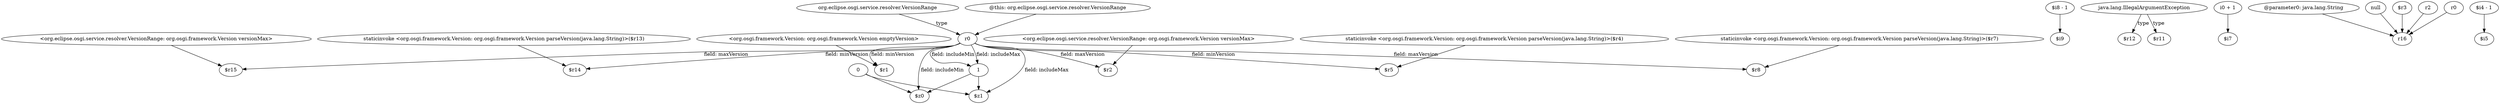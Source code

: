 digraph g {
0[label="r0"]
1[label="$r15"]
0->1[label="field: maxVersion"]
2[label="$i8 - 1"]
3[label="$i9"]
2->3[label=""]
4[label="org.eclipse.osgi.service.resolver.VersionRange"]
4->0[label="type"]
5[label="staticinvoke <org.osgi.framework.Version: org.osgi.framework.Version parseVersion(java.lang.String)>($r13)"]
6[label="$r14"]
5->6[label=""]
7[label="1"]
0->7[label="field: includeMin"]
0->7[label="field: includeMax"]
8[label="$z0"]
7->8[label=""]
9[label="0"]
9->8[label=""]
10[label="<org.osgi.framework.Version: org.osgi.framework.Version emptyVersion>"]
11[label="$r1"]
10->11[label=""]
12[label="<org.eclipse.osgi.service.resolver.VersionRange: org.osgi.framework.Version versionMax>"]
13[label="$r2"]
12->13[label=""]
0->8[label="field: includeMin"]
14[label="staticinvoke <org.osgi.framework.Version: org.osgi.framework.Version parseVersion(java.lang.String)>($r4)"]
15[label="$r5"]
14->15[label=""]
16[label="@this: org.eclipse.osgi.service.resolver.VersionRange"]
16->0[label=""]
17[label="$z1"]
0->17[label="field: includeMax"]
0->15[label="field: minVersion"]
18[label="java.lang.IllegalArgumentException"]
19[label="$r12"]
18->19[label="type"]
0->13[label="field: maxVersion"]
20[label="i0 + 1"]
21[label="$i7"]
20->21[label=""]
9->17[label=""]
7->17[label=""]
22[label="staticinvoke <org.osgi.framework.Version: org.osgi.framework.Version parseVersion(java.lang.String)>($r7)"]
23[label="$r8"]
22->23[label=""]
24[label="<org.eclipse.osgi.service.resolver.VersionRange: org.osgi.framework.Version versionMax>"]
24->1[label=""]
25[label="@parameter0: java.lang.String"]
26[label="r16"]
25->26[label=""]
27[label="$i4 - 1"]
28[label="$i5"]
27->28[label=""]
29[label="$r11"]
18->29[label="type"]
30[label="null"]
30->26[label=""]
0->6[label="field: minVersion"]
31[label="$r3"]
31->26[label=""]
0->23[label="field: maxVersion"]
0->11[label="field: minVersion"]
32[label="r2"]
32->26[label=""]
33[label="r0"]
33->26[label=""]
}